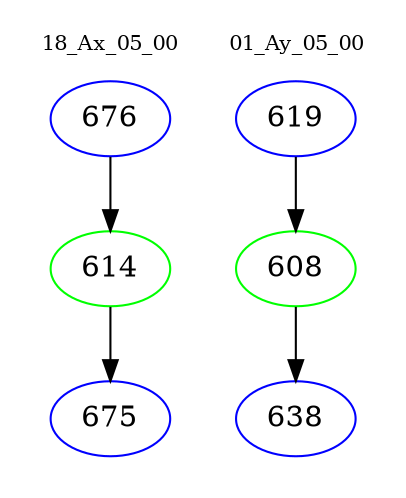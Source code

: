 digraph{
subgraph cluster_0 {
color = white
label = "18_Ax_05_00";
fontsize=10;
T0_676 [label="676", color="blue"]
T0_676 -> T0_614 [color="black"]
T0_614 [label="614", color="green"]
T0_614 -> T0_675 [color="black"]
T0_675 [label="675", color="blue"]
}
subgraph cluster_1 {
color = white
label = "01_Ay_05_00";
fontsize=10;
T1_619 [label="619", color="blue"]
T1_619 -> T1_608 [color="black"]
T1_608 [label="608", color="green"]
T1_608 -> T1_638 [color="black"]
T1_638 [label="638", color="blue"]
}
}
